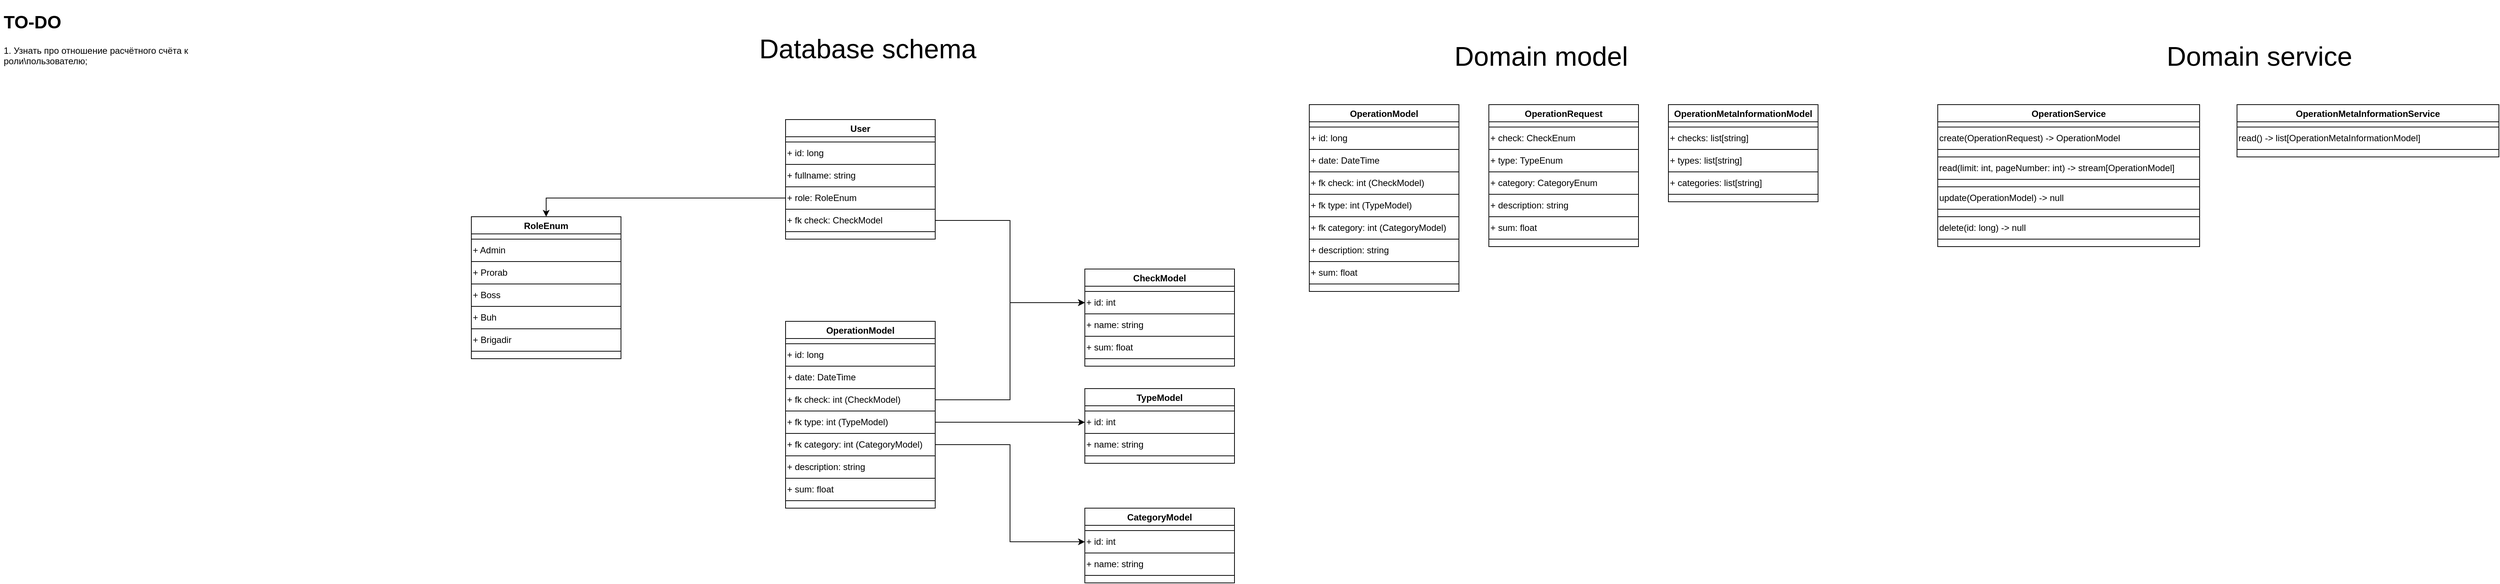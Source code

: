 <mxfile version="20.2.0" type="github" pages="2">
  <diagram id="0zTr8NJ6fugIFkMb8NCp" name="Page-1">
    <mxGraphModel dx="6183" dy="1314" grid="1" gridSize="10" guides="1" tooltips="1" connect="1" arrows="1" fold="1" page="1" pageScale="1" pageWidth="850" pageHeight="1100" math="0" shadow="0">
      <root>
        <mxCell id="0" />
        <mxCell id="1" parent="0" />
        <mxCell id="CKd_9SMvibLWiLTXi5Ua-3" value="OperationService" style="swimlane;" parent="1" vertex="1">
          <mxGeometry x="-760" y="160" width="350" height="190" as="geometry">
            <mxRectangle x="-900" y="10" width="140" height="30" as="alternateBounds" />
          </mxGeometry>
        </mxCell>
        <mxCell id="CKd_9SMvibLWiLTXi5Ua-4" value="create(OperationRequest) -&amp;gt; OperationModel" style="rounded=0;whiteSpace=wrap;html=1;align=left;" parent="CKd_9SMvibLWiLTXi5Ua-3" vertex="1">
          <mxGeometry y="30" width="350" height="30" as="geometry" />
        </mxCell>
        <mxCell id="zcg6ZxX6Wk7aITUErAla-9" value="update(OperationModel) -&amp;gt; null" style="rounded=0;whiteSpace=wrap;html=1;align=left;" vertex="1" parent="CKd_9SMvibLWiLTXi5Ua-3">
          <mxGeometry y="110" width="350" height="30" as="geometry" />
        </mxCell>
        <mxCell id="zcg6ZxX6Wk7aITUErAla-10" value="read(limit: int, pageNumber: int) -&amp;gt; stream[OperationModel]" style="rounded=0;whiteSpace=wrap;html=1;align=left;" vertex="1" parent="CKd_9SMvibLWiLTXi5Ua-3">
          <mxGeometry y="70" width="350" height="30" as="geometry" />
        </mxCell>
        <mxCell id="zcg6ZxX6Wk7aITUErAla-11" value="delete(id: long) -&amp;gt; null" style="rounded=0;whiteSpace=wrap;html=1;align=left;" vertex="1" parent="CKd_9SMvibLWiLTXi5Ua-3">
          <mxGeometry y="150" width="350" height="30" as="geometry" />
        </mxCell>
        <mxCell id="CKd_9SMvibLWiLTXi5Ua-9" value="OperationRequest" style="swimlane;" parent="1" vertex="1">
          <mxGeometry x="-1360" y="160" width="200" height="190" as="geometry">
            <mxRectangle x="-1300" y="10" width="140" height="30" as="alternateBounds" />
          </mxGeometry>
        </mxCell>
        <mxCell id="CKd_9SMvibLWiLTXi5Ua-10" value="+ check: CheckEnum" style="rounded=0;whiteSpace=wrap;html=1;align=left;" parent="CKd_9SMvibLWiLTXi5Ua-9" vertex="1">
          <mxGeometry y="30" width="200" height="30" as="geometry" />
        </mxCell>
        <mxCell id="CKd_9SMvibLWiLTXi5Ua-11" value="+ type: TypeEnum" style="rounded=0;whiteSpace=wrap;html=1;align=left;" parent="CKd_9SMvibLWiLTXi5Ua-9" vertex="1">
          <mxGeometry y="60" width="200" height="30" as="geometry" />
        </mxCell>
        <mxCell id="CKd_9SMvibLWiLTXi5Ua-12" value="+ category: CategoryEnum" style="rounded=0;whiteSpace=wrap;html=1;align=left;" parent="CKd_9SMvibLWiLTXi5Ua-9" vertex="1">
          <mxGeometry y="90" width="200" height="30" as="geometry" />
        </mxCell>
        <mxCell id="CKd_9SMvibLWiLTXi5Ua-13" value="+ description: string" style="rounded=0;whiteSpace=wrap;html=1;align=left;" parent="CKd_9SMvibLWiLTXi5Ua-9" vertex="1">
          <mxGeometry y="120" width="200" height="30" as="geometry" />
        </mxCell>
        <mxCell id="CKd_9SMvibLWiLTXi5Ua-14" value="+ sum: float" style="rounded=0;whiteSpace=wrap;html=1;align=left;" parent="CKd_9SMvibLWiLTXi5Ua-9" vertex="1">
          <mxGeometry y="150" width="200" height="30" as="geometry" />
        </mxCell>
        <mxCell id="SoRRCeJYyz7D19szBIzm-13" value="&lt;h1&gt;TO-DO&lt;/h1&gt;&lt;p&gt;1. Узнать про отношение расчётного счёта к роли\пользователю;&lt;/p&gt;" style="text;html=1;strokeColor=none;fillColor=none;spacing=5;spacingTop=-20;whiteSpace=wrap;overflow=hidden;rounded=0;" parent="1" vertex="1">
          <mxGeometry x="-3350" y="30" width="330" height="250" as="geometry" />
        </mxCell>
        <mxCell id="zcg6ZxX6Wk7aITUErAla-1" value="OperationMetaInformationService" style="swimlane;" vertex="1" parent="1">
          <mxGeometry x="-360" y="160" width="350" height="70" as="geometry">
            <mxRectangle x="-900" y="10" width="140" height="30" as="alternateBounds" />
          </mxGeometry>
        </mxCell>
        <mxCell id="zcg6ZxX6Wk7aITUErAla-2" value="read() -&amp;gt; list[OperationMetaInformationModel]" style="rounded=0;whiteSpace=wrap;html=1;align=left;" vertex="1" parent="zcg6ZxX6Wk7aITUErAla-1">
          <mxGeometry y="30" width="350" height="30" as="geometry" />
        </mxCell>
        <mxCell id="zcg6ZxX6Wk7aITUErAla-3" value="OperationMetaInformationModel" style="swimlane;" vertex="1" parent="1">
          <mxGeometry x="-1120" y="160" width="200" height="130" as="geometry" />
        </mxCell>
        <mxCell id="zcg6ZxX6Wk7aITUErAla-5" value="+ checks: list[string]" style="rounded=0;whiteSpace=wrap;html=1;align=left;" vertex="1" parent="zcg6ZxX6Wk7aITUErAla-3">
          <mxGeometry y="30" width="200" height="30" as="geometry" />
        </mxCell>
        <mxCell id="zcg6ZxX6Wk7aITUErAla-7" value="+ types: list[string]" style="rounded=0;whiteSpace=wrap;html=1;align=left;" vertex="1" parent="zcg6ZxX6Wk7aITUErAla-3">
          <mxGeometry y="60" width="200" height="30" as="geometry" />
        </mxCell>
        <mxCell id="zcg6ZxX6Wk7aITUErAla-8" value="+ categories: list[string]" style="rounded=0;whiteSpace=wrap;html=1;align=left;" vertex="1" parent="zcg6ZxX6Wk7aITUErAla-3">
          <mxGeometry y="90" width="200" height="30" as="geometry" />
        </mxCell>
        <mxCell id="zcg6ZxX6Wk7aITUErAla-28" value="" style="group" vertex="1" connectable="0" parent="1">
          <mxGeometry x="-2720" y="180" width="1020" height="620" as="geometry" />
        </mxCell>
        <mxCell id="CKd_9SMvibLWiLTXi5Ua-19" value="OperationModel" style="swimlane;" parent="zcg6ZxX6Wk7aITUErAla-28" vertex="1">
          <mxGeometry x="420" y="270" width="200" height="250" as="geometry">
            <mxRectangle x="-1300" y="10" width="140" height="30" as="alternateBounds" />
          </mxGeometry>
        </mxCell>
        <mxCell id="CKd_9SMvibLWiLTXi5Ua-20" value="+ fk check: int (CheckModel)" style="rounded=0;whiteSpace=wrap;html=1;align=left;" parent="CKd_9SMvibLWiLTXi5Ua-19" vertex="1">
          <mxGeometry y="90" width="200" height="30" as="geometry" />
        </mxCell>
        <mxCell id="CKd_9SMvibLWiLTXi5Ua-21" value="+ fk type: int (TypeModel)" style="rounded=0;whiteSpace=wrap;html=1;align=left;" parent="CKd_9SMvibLWiLTXi5Ua-19" vertex="1">
          <mxGeometry y="120" width="200" height="30" as="geometry" />
        </mxCell>
        <mxCell id="CKd_9SMvibLWiLTXi5Ua-22" value="+ fk category: int (CategoryModel)" style="rounded=0;whiteSpace=wrap;html=1;align=left;" parent="CKd_9SMvibLWiLTXi5Ua-19" vertex="1">
          <mxGeometry y="150" width="200" height="30" as="geometry" />
        </mxCell>
        <mxCell id="CKd_9SMvibLWiLTXi5Ua-23" value="+ description: string" style="rounded=0;whiteSpace=wrap;html=1;align=left;" parent="CKd_9SMvibLWiLTXi5Ua-19" vertex="1">
          <mxGeometry y="180" width="200" height="30" as="geometry" />
        </mxCell>
        <mxCell id="CKd_9SMvibLWiLTXi5Ua-24" value="+ sum: float" style="rounded=0;whiteSpace=wrap;html=1;align=left;" parent="CKd_9SMvibLWiLTXi5Ua-19" vertex="1">
          <mxGeometry y="210" width="200" height="30" as="geometry" />
        </mxCell>
        <mxCell id="CKd_9SMvibLWiLTXi5Ua-26" value="+ id: long" style="rounded=0;whiteSpace=wrap;html=1;align=left;" parent="CKd_9SMvibLWiLTXi5Ua-19" vertex="1">
          <mxGeometry y="30" width="200" height="30" as="geometry" />
        </mxCell>
        <mxCell id="CKd_9SMvibLWiLTXi5Ua-27" value="+ date: DateTime" style="rounded=0;whiteSpace=wrap;html=1;align=left;" parent="CKd_9SMvibLWiLTXi5Ua-19" vertex="1">
          <mxGeometry y="60" width="200" height="30" as="geometry" />
        </mxCell>
        <mxCell id="CKd_9SMvibLWiLTXi5Ua-36" value="User" style="swimlane;" parent="zcg6ZxX6Wk7aITUErAla-28" vertex="1">
          <mxGeometry x="420" width="200" height="160" as="geometry" />
        </mxCell>
        <mxCell id="CKd_9SMvibLWiLTXi5Ua-37" value="+ id: long" style="rounded=0;whiteSpace=wrap;html=1;align=left;" parent="CKd_9SMvibLWiLTXi5Ua-36" vertex="1">
          <mxGeometry y="30" width="200" height="30" as="geometry" />
        </mxCell>
        <mxCell id="CKd_9SMvibLWiLTXi5Ua-40" value="+ fullname: string" style="rounded=0;whiteSpace=wrap;html=1;align=left;" parent="CKd_9SMvibLWiLTXi5Ua-36" vertex="1">
          <mxGeometry y="60" width="200" height="30" as="geometry" />
        </mxCell>
        <mxCell id="CKd_9SMvibLWiLTXi5Ua-41" value="+ role: RoleEnum" style="rounded=0;whiteSpace=wrap;html=1;align=left;" parent="CKd_9SMvibLWiLTXi5Ua-36" vertex="1">
          <mxGeometry y="90" width="200" height="30" as="geometry" />
        </mxCell>
        <mxCell id="SoRRCeJYyz7D19szBIzm-7" value="+ fk check: CheckModel" style="rounded=0;whiteSpace=wrap;html=1;align=left;" parent="CKd_9SMvibLWiLTXi5Ua-36" vertex="1">
          <mxGeometry y="120" width="200" height="30" as="geometry" />
        </mxCell>
        <mxCell id="CKd_9SMvibLWiLTXi5Ua-42" value="RoleEnum" style="swimlane;" parent="zcg6ZxX6Wk7aITUErAla-28" vertex="1">
          <mxGeometry y="130" width="200" height="190" as="geometry" />
        </mxCell>
        <mxCell id="CKd_9SMvibLWiLTXi5Ua-45" value="+ Admin" style="rounded=0;whiteSpace=wrap;html=1;align=left;" parent="CKd_9SMvibLWiLTXi5Ua-42" vertex="1">
          <mxGeometry y="30" width="200" height="30" as="geometry" />
        </mxCell>
        <mxCell id="CKd_9SMvibLWiLTXi5Ua-46" value="+ Prorab" style="rounded=0;whiteSpace=wrap;html=1;align=left;" parent="CKd_9SMvibLWiLTXi5Ua-42" vertex="1">
          <mxGeometry y="60" width="200" height="30" as="geometry" />
        </mxCell>
        <mxCell id="CKd_9SMvibLWiLTXi5Ua-47" value="+ Boss" style="rounded=0;whiteSpace=wrap;html=1;align=left;" parent="CKd_9SMvibLWiLTXi5Ua-42" vertex="1">
          <mxGeometry y="90" width="200" height="30" as="geometry" />
        </mxCell>
        <mxCell id="CKd_9SMvibLWiLTXi5Ua-48" value="+ Buh" style="rounded=0;whiteSpace=wrap;html=1;align=left;" parent="CKd_9SMvibLWiLTXi5Ua-42" vertex="1">
          <mxGeometry y="120" width="200" height="30" as="geometry" />
        </mxCell>
        <mxCell id="SoRRCeJYyz7D19szBIzm-6" value="+ Brigadir" style="rounded=0;whiteSpace=wrap;html=1;align=left;" parent="CKd_9SMvibLWiLTXi5Ua-42" vertex="1">
          <mxGeometry y="150" width="200" height="30" as="geometry" />
        </mxCell>
        <mxCell id="SoRRCeJYyz7D19szBIzm-8" value="CheckModel" style="swimlane;" parent="zcg6ZxX6Wk7aITUErAla-28" vertex="1">
          <mxGeometry x="820" y="200" width="200" height="130" as="geometry" />
        </mxCell>
        <mxCell id="SoRRCeJYyz7D19szBIzm-9" value="+ id: int" style="rounded=0;whiteSpace=wrap;html=1;align=left;" parent="SoRRCeJYyz7D19szBIzm-8" vertex="1">
          <mxGeometry y="30" width="200" height="30" as="geometry" />
        </mxCell>
        <mxCell id="SoRRCeJYyz7D19szBIzm-10" value="+ name: string" style="rounded=0;whiteSpace=wrap;html=1;align=left;" parent="SoRRCeJYyz7D19szBIzm-8" vertex="1">
          <mxGeometry y="60" width="200" height="30" as="geometry" />
        </mxCell>
        <mxCell id="SoRRCeJYyz7D19szBIzm-11" value="+ sum: float" style="rounded=0;whiteSpace=wrap;html=1;align=left;" parent="SoRRCeJYyz7D19szBIzm-8" vertex="1">
          <mxGeometry y="90" width="200" height="30" as="geometry" />
        </mxCell>
        <mxCell id="zcg6ZxX6Wk7aITUErAla-14" style="edgeStyle=orthogonalEdgeStyle;rounded=0;orthogonalLoop=1;jettySize=auto;html=1;entryX=0;entryY=0.5;entryDx=0;entryDy=0;" edge="1" parent="zcg6ZxX6Wk7aITUErAla-28" source="CKd_9SMvibLWiLTXi5Ua-20" target="SoRRCeJYyz7D19szBIzm-9">
          <mxGeometry relative="1" as="geometry" />
        </mxCell>
        <mxCell id="zcg6ZxX6Wk7aITUErAla-15" value="TypeModel" style="swimlane;" vertex="1" parent="zcg6ZxX6Wk7aITUErAla-28">
          <mxGeometry x="820" y="360" width="200" height="100" as="geometry" />
        </mxCell>
        <mxCell id="zcg6ZxX6Wk7aITUErAla-16" value="+ id: int" style="rounded=0;whiteSpace=wrap;html=1;align=left;" vertex="1" parent="zcg6ZxX6Wk7aITUErAla-15">
          <mxGeometry y="30" width="200" height="30" as="geometry" />
        </mxCell>
        <mxCell id="zcg6ZxX6Wk7aITUErAla-17" value="+ name: string" style="rounded=0;whiteSpace=wrap;html=1;align=left;" vertex="1" parent="zcg6ZxX6Wk7aITUErAla-15">
          <mxGeometry y="60" width="200" height="30" as="geometry" />
        </mxCell>
        <mxCell id="zcg6ZxX6Wk7aITUErAla-19" value="CategoryModel" style="swimlane;" vertex="1" parent="zcg6ZxX6Wk7aITUErAla-28">
          <mxGeometry x="820" y="520" width="200" height="100" as="geometry" />
        </mxCell>
        <mxCell id="zcg6ZxX6Wk7aITUErAla-20" value="+ id: int" style="rounded=0;whiteSpace=wrap;html=1;align=left;" vertex="1" parent="zcg6ZxX6Wk7aITUErAla-19">
          <mxGeometry y="30" width="200" height="30" as="geometry" />
        </mxCell>
        <mxCell id="zcg6ZxX6Wk7aITUErAla-21" value="+ name: string" style="rounded=0;whiteSpace=wrap;html=1;align=left;" vertex="1" parent="zcg6ZxX6Wk7aITUErAla-19">
          <mxGeometry y="60" width="200" height="30" as="geometry" />
        </mxCell>
        <mxCell id="zcg6ZxX6Wk7aITUErAla-24" style="edgeStyle=orthogonalEdgeStyle;rounded=0;orthogonalLoop=1;jettySize=auto;html=1;entryX=0;entryY=0.5;entryDx=0;entryDy=0;" edge="1" parent="zcg6ZxX6Wk7aITUErAla-28" source="CKd_9SMvibLWiLTXi5Ua-21" target="zcg6ZxX6Wk7aITUErAla-16">
          <mxGeometry relative="1" as="geometry" />
        </mxCell>
        <mxCell id="zcg6ZxX6Wk7aITUErAla-25" style="edgeStyle=orthogonalEdgeStyle;rounded=0;orthogonalLoop=1;jettySize=auto;html=1;entryX=0;entryY=0.5;entryDx=0;entryDy=0;" edge="1" parent="zcg6ZxX6Wk7aITUErAla-28" source="CKd_9SMvibLWiLTXi5Ua-22" target="zcg6ZxX6Wk7aITUErAla-20">
          <mxGeometry relative="1" as="geometry" />
        </mxCell>
        <mxCell id="zcg6ZxX6Wk7aITUErAla-26" style="edgeStyle=orthogonalEdgeStyle;rounded=0;orthogonalLoop=1;jettySize=auto;html=1;entryX=0;entryY=0.5;entryDx=0;entryDy=0;" edge="1" parent="zcg6ZxX6Wk7aITUErAla-28" source="SoRRCeJYyz7D19szBIzm-7" target="SoRRCeJYyz7D19szBIzm-9">
          <mxGeometry relative="1" as="geometry" />
        </mxCell>
        <mxCell id="zcg6ZxX6Wk7aITUErAla-27" style="edgeStyle=orthogonalEdgeStyle;rounded=0;orthogonalLoop=1;jettySize=auto;html=1;entryX=0.5;entryY=0;entryDx=0;entryDy=0;" edge="1" parent="zcg6ZxX6Wk7aITUErAla-28" source="CKd_9SMvibLWiLTXi5Ua-41" target="CKd_9SMvibLWiLTXi5Ua-42">
          <mxGeometry relative="1" as="geometry" />
        </mxCell>
        <mxCell id="zcg6ZxX6Wk7aITUErAla-30" value="&lt;font style=&quot;font-size: 36px;&quot;&gt;Database schema&lt;/font&gt;" style="text;html=1;strokeColor=none;fillColor=none;align=center;verticalAlign=middle;whiteSpace=wrap;rounded=0;" vertex="1" parent="1">
          <mxGeometry x="-2420" y="70" width="460" height="30" as="geometry" />
        </mxCell>
        <mxCell id="zcg6ZxX6Wk7aITUErAla-32" value="&lt;font style=&quot;font-size: 36px;&quot;&gt;Domain model&lt;/font&gt;" style="text;html=1;strokeColor=none;fillColor=none;align=center;verticalAlign=middle;whiteSpace=wrap;rounded=0;" vertex="1" parent="1">
          <mxGeometry x="-1520" y="80" width="460" height="30" as="geometry" />
        </mxCell>
        <mxCell id="zcg6ZxX6Wk7aITUErAla-33" value="OperationModel" style="swimlane;" vertex="1" parent="1">
          <mxGeometry x="-1600" y="160" width="200" height="250" as="geometry">
            <mxRectangle x="-1300" y="10" width="140" height="30" as="alternateBounds" />
          </mxGeometry>
        </mxCell>
        <mxCell id="zcg6ZxX6Wk7aITUErAla-34" value="+ fk check: int (CheckModel)" style="rounded=0;whiteSpace=wrap;html=1;align=left;" vertex="1" parent="zcg6ZxX6Wk7aITUErAla-33">
          <mxGeometry y="90" width="200" height="30" as="geometry" />
        </mxCell>
        <mxCell id="zcg6ZxX6Wk7aITUErAla-35" value="+ fk type: int (TypeModel)" style="rounded=0;whiteSpace=wrap;html=1;align=left;" vertex="1" parent="zcg6ZxX6Wk7aITUErAla-33">
          <mxGeometry y="120" width="200" height="30" as="geometry" />
        </mxCell>
        <mxCell id="zcg6ZxX6Wk7aITUErAla-36" value="+ fk category: int (CategoryModel)" style="rounded=0;whiteSpace=wrap;html=1;align=left;" vertex="1" parent="zcg6ZxX6Wk7aITUErAla-33">
          <mxGeometry y="150" width="200" height="30" as="geometry" />
        </mxCell>
        <mxCell id="zcg6ZxX6Wk7aITUErAla-37" value="+ description: string" style="rounded=0;whiteSpace=wrap;html=1;align=left;" vertex="1" parent="zcg6ZxX6Wk7aITUErAla-33">
          <mxGeometry y="180" width="200" height="30" as="geometry" />
        </mxCell>
        <mxCell id="zcg6ZxX6Wk7aITUErAla-38" value="+ sum: float" style="rounded=0;whiteSpace=wrap;html=1;align=left;" vertex="1" parent="zcg6ZxX6Wk7aITUErAla-33">
          <mxGeometry y="210" width="200" height="30" as="geometry" />
        </mxCell>
        <mxCell id="zcg6ZxX6Wk7aITUErAla-39" value="+ id: long" style="rounded=0;whiteSpace=wrap;html=1;align=left;" vertex="1" parent="zcg6ZxX6Wk7aITUErAla-33">
          <mxGeometry y="30" width="200" height="30" as="geometry" />
        </mxCell>
        <mxCell id="zcg6ZxX6Wk7aITUErAla-40" value="+ date: DateTime" style="rounded=0;whiteSpace=wrap;html=1;align=left;" vertex="1" parent="zcg6ZxX6Wk7aITUErAla-33">
          <mxGeometry y="60" width="200" height="30" as="geometry" />
        </mxCell>
        <mxCell id="zcg6ZxX6Wk7aITUErAla-42" value="&lt;font style=&quot;font-size: 36px;&quot;&gt;Domain service&lt;/font&gt;" style="text;html=1;strokeColor=none;fillColor=none;align=center;verticalAlign=middle;whiteSpace=wrap;rounded=0;" vertex="1" parent="1">
          <mxGeometry x="-560" y="80" width="460" height="30" as="geometry" />
        </mxCell>
      </root>
    </mxGraphModel>
  </diagram>
  <diagram id="RCsG_tGw5-zIpyIvEPFC" name="Page-2">
    <mxGraphModel dx="974" dy="460" grid="1" gridSize="10" guides="1" tooltips="1" connect="1" arrows="1" fold="1" page="1" pageScale="1" pageWidth="850" pageHeight="1100" math="0" shadow="0">
      <root>
        <mxCell id="0" />
        <mxCell id="1" parent="0" />
      </root>
    </mxGraphModel>
  </diagram>
</mxfile>
